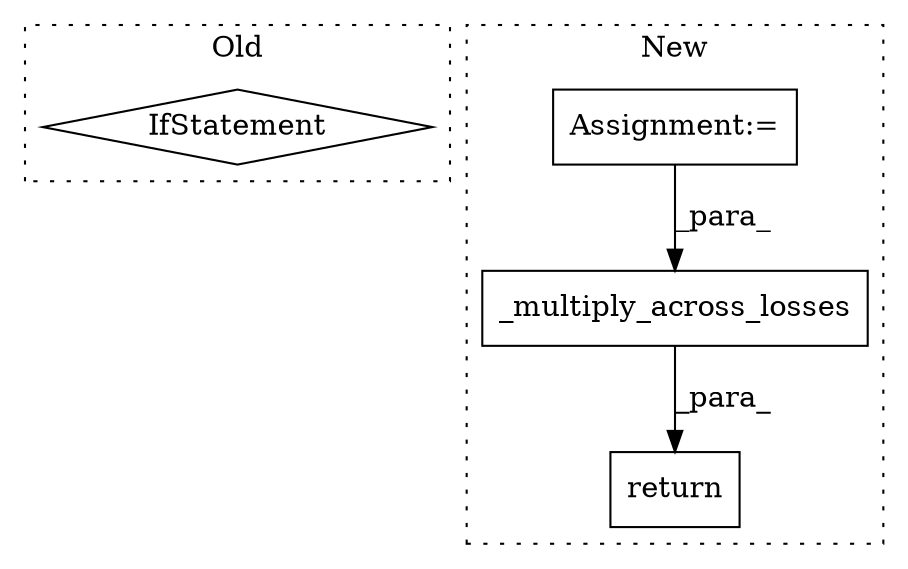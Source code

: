 digraph G {
subgraph cluster0 {
1 [label="IfStatement" a="25" s="3096" l="56" shape="diamond"];
label = "Old";
style="dotted";
}
subgraph cluster1 {
2 [label="_multiply_across_losses" a="32" s="4049,4098" l="24,1" shape="box"];
3 [label="Assignment:=" a="7" s="3983" l="1" shape="box"];
4 [label="return" a="41" s="4037" l="7" shape="box"];
label = "New";
style="dotted";
}
2 -> 4 [label="_para_"];
3 -> 2 [label="_para_"];
}